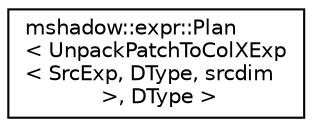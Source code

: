 digraph "Graphical Class Hierarchy"
{
 // LATEX_PDF_SIZE
  edge [fontname="Helvetica",fontsize="10",labelfontname="Helvetica",labelfontsize="10"];
  node [fontname="Helvetica",fontsize="10",shape=record];
  rankdir="LR";
  Node0 [label="mshadow::expr::Plan\l\< UnpackPatchToColXExp\l\< SrcExp, DType, srcdim\l \>, DType \>",height=0.2,width=0.4,color="black", fillcolor="white", style="filled",URL="$structmshadow_1_1expr_1_1Plan_3_01UnpackPatchToColXExp_3_01SrcExp_00_01DType_00_01srcdim_01_4_00_01DType_01_4.html",tooltip=" "];
}
